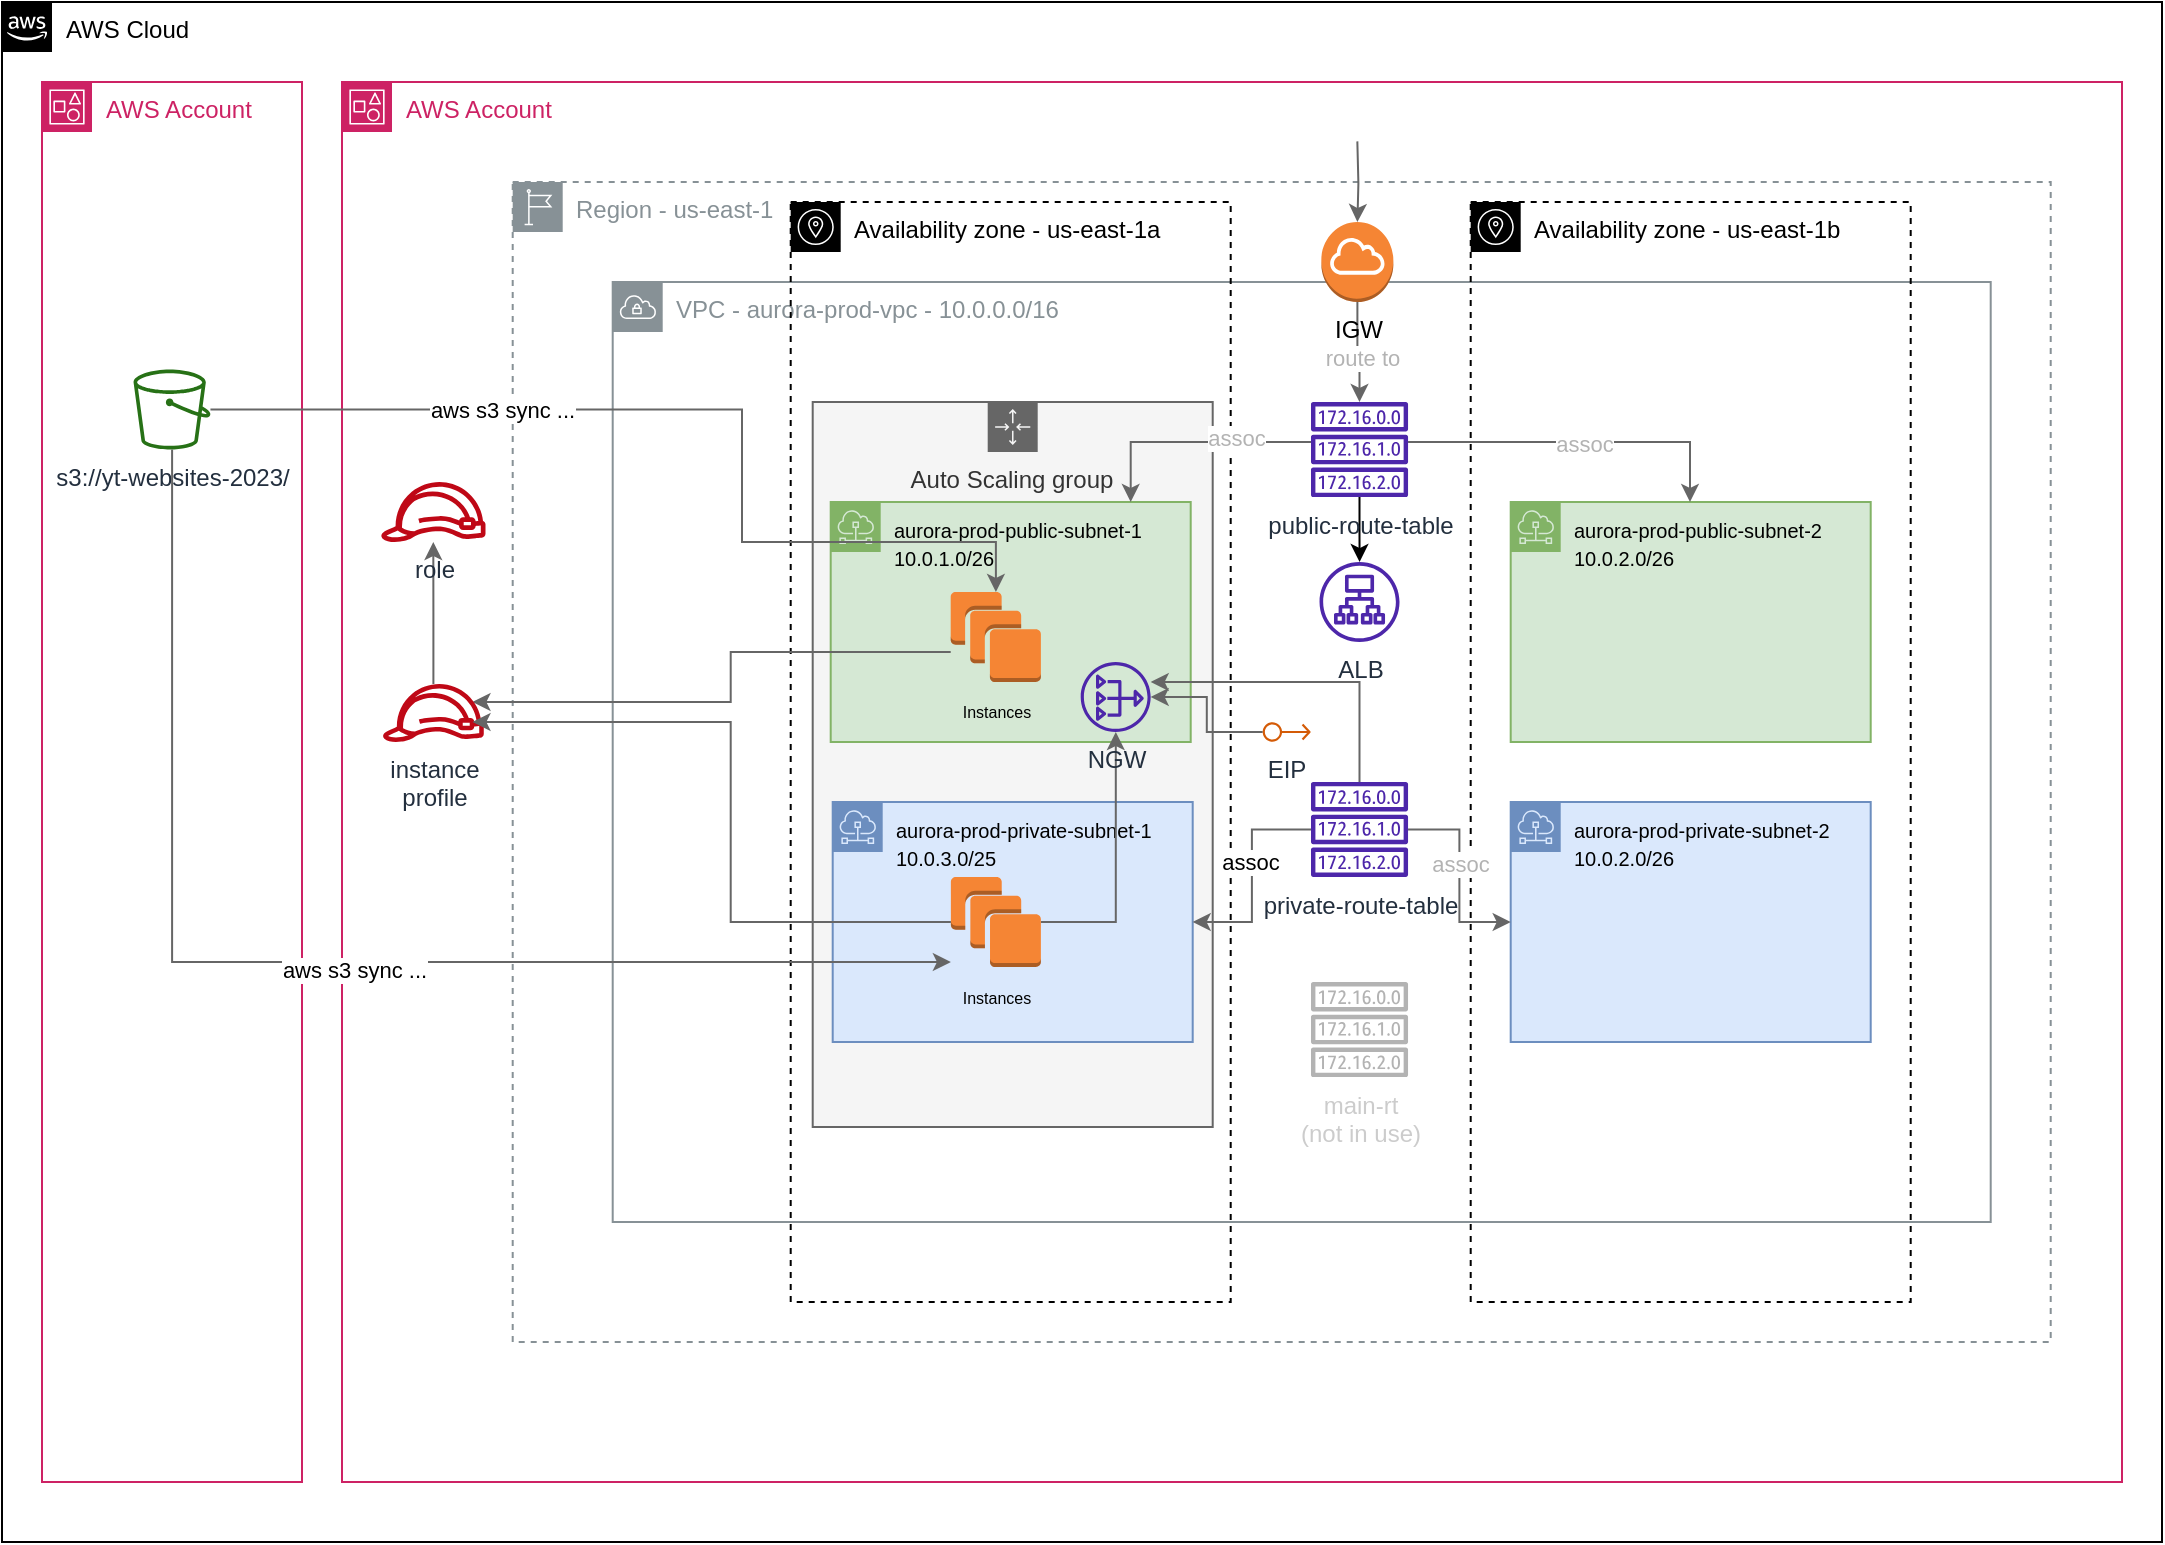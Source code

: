 <mxfile version="21.1.2" type="device">
  <diagram id="Ht1M8jgEwFfnCIfOTk4-" name="Page-1">
    <mxGraphModel dx="645" dy="1306" grid="1" gridSize="10" guides="1" tooltips="1" connect="1" arrows="1" fold="1" page="1" pageScale="1" pageWidth="1169" pageHeight="827" math="0" shadow="0">
      <root>
        <mxCell id="0" />
        <mxCell id="1" parent="0" />
        <mxCell id="UEzPUAAOIrF-is8g5C7q-175" value="AWS Cloud" style="points=[[0,0],[0.25,0],[0.5,0],[0.75,0],[1,0],[1,0.25],[1,0.5],[1,0.75],[1,1],[0.75,1],[0.5,1],[0.25,1],[0,1],[0,0.75],[0,0.5],[0,0.25]];outlineConnect=0;html=1;whiteSpace=wrap;fontSize=12;fontStyle=0;shape=mxgraph.aws4.group;grIcon=mxgraph.aws4.group_aws_cloud_alt;verticalAlign=top;align=left;spacingLeft=30;dashed=0;labelBackgroundColor=#ffffff;container=0;pointerEvents=0;collapsible=0;recursiveResize=0;" parent="1" vertex="1">
          <mxGeometry x="40" y="-490" width="1080" height="770" as="geometry" />
        </mxCell>
        <mxCell id="yBIT4Z-B5Y2RuPXfhLnc-4" value="Region - us-east-1" style="sketch=0;outlineConnect=0;gradientColor=none;html=1;whiteSpace=wrap;fontSize=12;fontStyle=0;shape=mxgraph.aws4.group;grIcon=mxgraph.aws4.group_region;strokeColor=#879196;fillColor=none;verticalAlign=top;align=left;spacingLeft=30;fontColor=#879196;dashed=1;" parent="1" vertex="1">
          <mxGeometry x="295.35" y="-400" width="769" height="580" as="geometry" />
        </mxCell>
        <mxCell id="yBIT4Z-B5Y2RuPXfhLnc-3" value="VPC - aurora-prod-vpc - 10.0.0.0/16" style="sketch=0;outlineConnect=0;gradientColor=none;html=1;whiteSpace=wrap;fontSize=12;fontStyle=0;shape=mxgraph.aws4.group;grIcon=mxgraph.aws4.group_vpc;strokeColor=#879196;fillColor=none;verticalAlign=top;align=left;spacingLeft=30;fontColor=#879196;dashed=0;" parent="1" vertex="1">
          <mxGeometry x="345.35" y="-350" width="689" height="470" as="geometry" />
        </mxCell>
        <mxCell id="yBIT4Z-B5Y2RuPXfhLnc-7" value="Availability zone - us-east-1a" style="sketch=0;outlineConnect=0;html=1;whiteSpace=wrap;fontSize=12;fontStyle=0;shape=mxgraph.aws4.group;grIcon=mxgraph.aws4.group_availability_zone;verticalAlign=top;align=left;spacingLeft=30;dashed=1;fillColor=none;" parent="1" vertex="1">
          <mxGeometry x="434.35" y="-390" width="220" height="550" as="geometry" />
        </mxCell>
        <mxCell id="yBIT4Z-B5Y2RuPXfhLnc-33" value="Auto Scaling group" style="points=[[0,0],[0.25,0],[0.5,0],[0.75,0],[1,0],[1,0.25],[1,0.5],[1,0.75],[1,1],[0.75,1],[0.5,1],[0.25,1],[0,1],[0,0.75],[0,0.5],[0,0.25]];outlineConnect=0;html=1;whiteSpace=wrap;fontSize=12;fontStyle=0;container=0;pointerEvents=0;collapsible=0;recursiveResize=0;shape=mxgraph.aws4.groupCenter;grIcon=mxgraph.aws4.group_auto_scaling_group;grStroke=1;strokeColor=#666666;fillColor=#f5f5f5;verticalAlign=top;align=center;fontColor=#333333;spacingTop=25;" parent="1" vertex="1">
          <mxGeometry x="445.35" y="-290" width="200" height="362.5" as="geometry" />
        </mxCell>
        <mxCell id="yBIT4Z-B5Y2RuPXfhLnc-18" value="&lt;font style=&quot;font-size: 10px;&quot;&gt;aurora-prod-public-subnet-1&lt;br&gt;10.0.1.0/26&lt;/font&gt;" style="sketch=0;outlineConnect=0;html=1;whiteSpace=wrap;fontSize=12;fontStyle=0;shape=mxgraph.aws4.group;grIcon=mxgraph.aws4.group_subnet;strokeColor=#82b366;fillColor=#d5e8d4;verticalAlign=top;align=left;spacingLeft=30;dashed=0;" parent="1" vertex="1">
          <mxGeometry x="454.35" y="-240" width="180" height="120" as="geometry" />
        </mxCell>
        <mxCell id="yBIT4Z-B5Y2RuPXfhLnc-30" value="AWS Account" style="points=[[0,0],[0.25,0],[0.5,0],[0.75,0],[1,0],[1,0.25],[1,0.5],[1,0.75],[1,1],[0.75,1],[0.5,1],[0.25,1],[0,1],[0,0.75],[0,0.5],[0,0.25]];outlineConnect=0;gradientColor=none;html=1;whiteSpace=wrap;fontSize=12;fontStyle=0;container=0;pointerEvents=0;collapsible=0;recursiveResize=0;shape=mxgraph.aws4.group;grIcon=mxgraph.aws4.group_account;strokeColor=#CD2264;fillColor=none;verticalAlign=top;align=left;spacingLeft=30;fontColor=#CD2264;dashed=0;" parent="1" vertex="1">
          <mxGeometry x="210" y="-450" width="890" height="700" as="geometry" />
        </mxCell>
        <mxCell id="q0p64vpD74poB3LRSCTM-2" style="edgeStyle=orthogonalEdgeStyle;rounded=0;orthogonalLoop=1;jettySize=auto;html=1;fillColor=#f5f5f5;strokeColor=#666666;" parent="1" source="yBIT4Z-B5Y2RuPXfhLnc-11" edge="1">
          <mxGeometry relative="1" as="geometry">
            <Array as="points">
              <mxPoint x="404.35" y="-165" />
              <mxPoint x="404.35" y="-140" />
            </Array>
            <mxPoint x="275.236" y="-140" as="targetPoint" />
          </mxGeometry>
        </mxCell>
        <mxCell id="yBIT4Z-B5Y2RuPXfhLnc-11" value="&lt;font style=&quot;font-size: 8px;&quot;&gt;Instances&lt;/font&gt;" style="outlineConnect=0;dashed=0;verticalLabelPosition=bottom;verticalAlign=top;align=center;html=1;shape=mxgraph.aws3.instances;fillColor=#F58534;gradientColor=none;" parent="1" vertex="1">
          <mxGeometry x="514.35" y="-195" width="45.09" height="45" as="geometry" />
        </mxCell>
        <mxCell id="yBIT4Z-B5Y2RuPXfhLnc-29" value="AWS Account" style="points=[[0,0],[0.25,0],[0.5,0],[0.75,0],[1,0],[1,0.25],[1,0.5],[1,0.75],[1,1],[0.75,1],[0.5,1],[0.25,1],[0,1],[0,0.75],[0,0.5],[0,0.25]];outlineConnect=0;gradientColor=none;html=1;whiteSpace=wrap;fontSize=12;fontStyle=0;container=1;pointerEvents=0;collapsible=0;recursiveResize=0;shape=mxgraph.aws4.group;grIcon=mxgraph.aws4.group_account;strokeColor=#CD2264;fillColor=none;verticalAlign=top;align=left;spacingLeft=30;fontColor=#CD2264;dashed=0;" parent="1" vertex="1">
          <mxGeometry x="60" y="-450" width="130" height="700" as="geometry" />
        </mxCell>
        <mxCell id="UEzPUAAOIrF-is8g5C7q-177" value="s3://yt-websites-2023/" style="outlineConnect=0;fontColor=#232F3E;gradientColor=none;fillColor=#277116;strokeColor=none;dashed=0;verticalLabelPosition=bottom;verticalAlign=top;align=center;html=1;fontSize=12;fontStyle=0;aspect=fixed;pointerEvents=1;shape=mxgraph.aws4.bucket;labelBackgroundColor=#ffffff;" parent="yBIT4Z-B5Y2RuPXfhLnc-29" vertex="1">
          <mxGeometry x="45.77" y="143.75" width="38.47" height="40" as="geometry" />
        </mxCell>
        <mxCell id="yBIT4Z-B5Y2RuPXfhLnc-8" value="Availability zone - us-east-1b" style="sketch=0;outlineConnect=0;html=1;whiteSpace=wrap;fontSize=12;fontStyle=0;shape=mxgraph.aws4.group;grIcon=mxgraph.aws4.group_availability_zone;verticalAlign=top;align=left;spacingLeft=30;dashed=1;fillColor=none;" parent="1" vertex="1">
          <mxGeometry x="774.35" y="-390" width="220" height="550" as="geometry" />
        </mxCell>
        <mxCell id="yBIT4Z-B5Y2RuPXfhLnc-20" value="&lt;font style=&quot;font-size: 10px;&quot;&gt;aurora-prod-private-subnet-2&lt;br&gt;10.0.2.0/26&lt;/font&gt;" style="sketch=0;outlineConnect=0;html=1;whiteSpace=wrap;fontSize=12;fontStyle=0;shape=mxgraph.aws4.group;grIcon=mxgraph.aws4.group_subnet;strokeColor=#6c8ebf;fillColor=#dae8fc;verticalAlign=top;align=left;spacingLeft=30;dashed=0;" parent="1" vertex="1">
          <mxGeometry x="794.35" y="-90" width="180" height="120" as="geometry" />
        </mxCell>
        <mxCell id="B61QVHAr3O2ggxZPTqZ4-21" style="edgeStyle=orthogonalEdgeStyle;rounded=0;orthogonalLoop=1;jettySize=auto;html=1;fillColor=#f5f5f5;strokeColor=#666666;" parent="1" source="yBIT4Z-B5Y2RuPXfhLnc-9" target="B61QVHAr3O2ggxZPTqZ4-10" edge="1">
          <mxGeometry relative="1" as="geometry" />
        </mxCell>
        <mxCell id="yBIT4Z-B5Y2RuPXfhLnc-9" value="instance&lt;br&gt;profile" style="sketch=0;outlineConnect=0;fontColor=#232F3E;gradientColor=none;fillColor=#BF0816;strokeColor=none;dashed=0;verticalLabelPosition=bottom;verticalAlign=top;align=center;html=1;fontSize=12;fontStyle=0;aspect=fixed;pointerEvents=1;shape=mxgraph.aws4.role;" parent="1" vertex="1">
          <mxGeometry x="230" y="-149" width="51.4" height="29" as="geometry" />
        </mxCell>
        <mxCell id="yBIT4Z-B5Y2RuPXfhLnc-19" value="&lt;font style=&quot;font-size: 10px;&quot;&gt;aurora-prod-public-subnet-2&lt;br&gt;10.0.2.0/26&lt;/font&gt;" style="sketch=0;outlineConnect=0;html=1;whiteSpace=wrap;fontSize=12;fontStyle=0;shape=mxgraph.aws4.group;grIcon=mxgraph.aws4.group_subnet;strokeColor=#82b366;fillColor=#d5e8d4;verticalAlign=top;align=left;spacingLeft=30;dashed=0;" parent="1" vertex="1">
          <mxGeometry x="794.35" y="-240" width="180" height="120" as="geometry" />
        </mxCell>
        <mxCell id="yBIT4Z-B5Y2RuPXfhLnc-22" value="&lt;font style=&quot;font-size: 10px;&quot;&gt;aurora-prod-private-subnet-1&lt;br&gt;10.0.3.0/25&lt;/font&gt;" style="sketch=0;outlineConnect=0;html=1;whiteSpace=wrap;fontSize=12;fontStyle=0;shape=mxgraph.aws4.group;grIcon=mxgraph.aws4.group_subnet;strokeColor=#6c8ebf;fillColor=#dae8fc;verticalAlign=top;align=left;spacingLeft=30;dashed=0;" parent="1" vertex="1">
          <mxGeometry x="455.35" y="-90" width="180" height="120" as="geometry" />
        </mxCell>
        <mxCell id="B61QVHAr3O2ggxZPTqZ4-1" style="edgeStyle=orthogonalEdgeStyle;rounded=0;orthogonalLoop=1;jettySize=auto;html=1;fillColor=#f5f5f5;strokeColor=#666666;" parent="1" source="yBIT4Z-B5Y2RuPXfhLnc-23" target="q0p64vpD74poB3LRSCTM-6" edge="1">
          <mxGeometry relative="1" as="geometry" />
        </mxCell>
        <mxCell id="yBIT4Z-B5Y2RuPXfhLnc-23" value="&lt;font style=&quot;font-size: 8px;&quot;&gt;Instances&lt;/font&gt;" style="outlineConnect=0;dashed=0;verticalLabelPosition=bottom;verticalAlign=top;align=center;html=1;shape=mxgraph.aws3.instances;fillColor=#F58534;gradientColor=none;" parent="1" vertex="1">
          <mxGeometry x="514.44" y="-52.5" width="45" height="45" as="geometry" />
        </mxCell>
        <mxCell id="q0p64vpD74poB3LRSCTM-1" style="edgeStyle=orthogonalEdgeStyle;rounded=0;orthogonalLoop=1;jettySize=auto;html=1;fillColor=#f5f5f5;strokeColor=#666666;" parent="1" source="yBIT4Z-B5Y2RuPXfhLnc-23" edge="1">
          <mxGeometry relative="1" as="geometry">
            <Array as="points">
              <mxPoint x="404.35" y="-30" />
              <mxPoint x="404.35" y="-130" />
            </Array>
            <mxPoint x="275.236" y="-130" as="targetPoint" />
          </mxGeometry>
        </mxCell>
        <mxCell id="B61QVHAr3O2ggxZPTqZ4-23" style="edgeStyle=orthogonalEdgeStyle;rounded=0;orthogonalLoop=1;jettySize=auto;html=1;fillColor=#f5f5f5;strokeColor=#666666;" parent="1" source="yBIT4Z-B5Y2RuPXfhLnc-5" target="B61QVHAr3O2ggxZPTqZ4-12" edge="1">
          <mxGeometry relative="1" as="geometry" />
        </mxCell>
        <mxCell id="3AZNlneF2ymg2nEj50It-9" value="&lt;font color=&quot;#b3b3b3&quot;&gt;route to&lt;/font&gt;" style="edgeLabel;html=1;align=center;verticalAlign=middle;resizable=0;points=[];" parent="B61QVHAr3O2ggxZPTqZ4-23" vertex="1" connectable="0">
          <mxGeometry x="0.116" y="1" relative="1" as="geometry">
            <mxPoint as="offset" />
          </mxGeometry>
        </mxCell>
        <mxCell id="yBIT4Z-B5Y2RuPXfhLnc-5" value="IGW" style="outlineConnect=0;dashed=0;verticalLabelPosition=bottom;verticalAlign=top;align=center;html=1;shape=mxgraph.aws3.internet_gateway;fillColor=#F58534;gradientColor=none;" parent="1" vertex="1">
          <mxGeometry x="699.67" y="-380" width="36" height="40" as="geometry" />
        </mxCell>
        <mxCell id="fyVgiWQPrQ8uNHqamVW9-3" style="edgeStyle=orthogonalEdgeStyle;rounded=0;orthogonalLoop=1;jettySize=auto;html=1;fillColor=#f5f5f5;strokeColor=#666666;" parent="1" source="fyVgiWQPrQ8uNHqamVW9-2" target="q0p64vpD74poB3LRSCTM-6" edge="1">
          <mxGeometry relative="1" as="geometry" />
        </mxCell>
        <mxCell id="q0p64vpD74poB3LRSCTM-6" value="NGW" style="sketch=0;outlineConnect=0;fontColor=#232F3E;gradientColor=none;fillColor=#4D27AA;strokeColor=none;dashed=0;verticalLabelPosition=bottom;verticalAlign=top;align=center;html=1;fontSize=12;fontStyle=0;aspect=fixed;pointerEvents=1;shape=mxgraph.aws4.nat_gateway;" parent="1" vertex="1">
          <mxGeometry x="579.35" y="-160" width="35" height="35" as="geometry" />
        </mxCell>
        <mxCell id="q0p64vpD74poB3LRSCTM-7" value="ALB" style="sketch=0;outlineConnect=0;fontColor=#232F3E;gradientColor=none;fillColor=#4D27AA;strokeColor=none;dashed=0;verticalLabelPosition=bottom;verticalAlign=top;align=center;html=1;fontSize=12;fontStyle=0;aspect=fixed;pointerEvents=1;shape=mxgraph.aws4.application_load_balancer;" parent="1" vertex="1">
          <mxGeometry x="698.76" y="-210" width="40" height="40" as="geometry" />
        </mxCell>
        <mxCell id="B61QVHAr3O2ggxZPTqZ4-22" style="edgeStyle=orthogonalEdgeStyle;rounded=0;orthogonalLoop=1;jettySize=auto;html=1;fillColor=#f5f5f5;strokeColor=#666666;" parent="1" target="yBIT4Z-B5Y2RuPXfhLnc-5" edge="1">
          <mxGeometry relative="1" as="geometry">
            <mxPoint x="717.67" y="-420.306" as="sourcePoint" />
          </mxGeometry>
        </mxCell>
        <mxCell id="q0p64vpD74poB3LRSCTM-4" style="edgeStyle=orthogonalEdgeStyle;rounded=0;orthogonalLoop=1;jettySize=auto;html=1;fillColor=#f5f5f5;strokeColor=#666666;" parent="1" source="UEzPUAAOIrF-is8g5C7q-177" target="yBIT4Z-B5Y2RuPXfhLnc-23" edge="1">
          <mxGeometry relative="1" as="geometry">
            <Array as="points">
              <mxPoint x="125" y="-10" />
            </Array>
          </mxGeometry>
        </mxCell>
        <mxCell id="B61QVHAr3O2ggxZPTqZ4-8" value="aws s3 sync ..." style="edgeLabel;html=1;align=center;verticalAlign=middle;resizable=0;points=[];" parent="q0p64vpD74poB3LRSCTM-4" vertex="1" connectable="0">
          <mxGeometry x="0.076" y="-4" relative="1" as="geometry">
            <mxPoint x="-1" as="offset" />
          </mxGeometry>
        </mxCell>
        <mxCell id="q0p64vpD74poB3LRSCTM-3" style="edgeStyle=orthogonalEdgeStyle;rounded=0;orthogonalLoop=1;jettySize=auto;html=1;fillColor=#f5f5f5;strokeColor=#666666;" parent="1" source="UEzPUAAOIrF-is8g5C7q-177" target="yBIT4Z-B5Y2RuPXfhLnc-11" edge="1">
          <mxGeometry relative="1" as="geometry">
            <Array as="points">
              <mxPoint x="410" y="-286" />
              <mxPoint x="410" y="-220" />
            </Array>
          </mxGeometry>
        </mxCell>
        <mxCell id="q0p64vpD74poB3LRSCTM-16" value="aws s3 sync ..." style="edgeLabel;html=1;align=center;verticalAlign=middle;resizable=0;points=[];" parent="q0p64vpD74poB3LRSCTM-3" vertex="1" connectable="0">
          <mxGeometry x="0.365" relative="1" as="geometry">
            <mxPoint x="-120" y="-65" as="offset" />
          </mxGeometry>
        </mxCell>
        <mxCell id="B61QVHAr3O2ggxZPTqZ4-10" value="role" style="sketch=0;outlineConnect=0;fontColor=#232F3E;gradientColor=none;fillColor=#BF0816;strokeColor=none;dashed=0;verticalLabelPosition=bottom;verticalAlign=top;align=center;html=1;fontSize=12;fontStyle=0;aspect=fixed;pointerEvents=1;shape=mxgraph.aws4.role;" parent="1" vertex="1">
          <mxGeometry x="229.11" y="-250" width="53.18" height="30" as="geometry" />
        </mxCell>
        <mxCell id="B61QVHAr3O2ggxZPTqZ4-13" style="edgeStyle=orthogonalEdgeStyle;rounded=0;orthogonalLoop=1;jettySize=auto;html=1;fillColor=#f5f5f5;strokeColor=#666666;" parent="1" source="B61QVHAr3O2ggxZPTqZ4-12" target="yBIT4Z-B5Y2RuPXfhLnc-18" edge="1">
          <mxGeometry relative="1" as="geometry">
            <Array as="points">
              <mxPoint x="604.35" y="-270" />
            </Array>
          </mxGeometry>
        </mxCell>
        <mxCell id="3AZNlneF2ymg2nEj50It-6" value="&lt;font color=&quot;#b3b3b3&quot;&gt;assoc&lt;/font&gt;" style="edgeLabel;html=1;align=center;verticalAlign=middle;resizable=0;points=[];" parent="B61QVHAr3O2ggxZPTqZ4-13" vertex="1" connectable="0">
          <mxGeometry x="-0.376" y="-2" relative="1" as="geometry">
            <mxPoint as="offset" />
          </mxGeometry>
        </mxCell>
        <mxCell id="B61QVHAr3O2ggxZPTqZ4-14" style="edgeStyle=orthogonalEdgeStyle;rounded=0;orthogonalLoop=1;jettySize=auto;html=1;fillColor=#f5f5f5;strokeColor=#666666;" parent="1" source="B61QVHAr3O2ggxZPTqZ4-12" target="yBIT4Z-B5Y2RuPXfhLnc-19" edge="1">
          <mxGeometry relative="1" as="geometry">
            <Array as="points">
              <mxPoint x="884" y="-270" />
            </Array>
          </mxGeometry>
        </mxCell>
        <mxCell id="3AZNlneF2ymg2nEj50It-5" value="&lt;font color=&quot;#b3b3b3&quot;&gt;assoc&lt;/font&gt;" style="edgeLabel;html=1;align=center;verticalAlign=middle;resizable=0;points=[];" parent="B61QVHAr3O2ggxZPTqZ4-14" vertex="1" connectable="0">
          <mxGeometry x="0.021" y="-1" relative="1" as="geometry">
            <mxPoint as="offset" />
          </mxGeometry>
        </mxCell>
        <mxCell id="B61QVHAr3O2ggxZPTqZ4-24" style="edgeStyle=orthogonalEdgeStyle;rounded=0;orthogonalLoop=1;jettySize=auto;html=1;" parent="1" source="B61QVHAr3O2ggxZPTqZ4-12" target="q0p64vpD74poB3LRSCTM-7" edge="1">
          <mxGeometry relative="1" as="geometry" />
        </mxCell>
        <mxCell id="B61QVHAr3O2ggxZPTqZ4-12" value="public-route-table" style="sketch=0;outlineConnect=0;fontColor=#232F3E;gradientColor=none;fillColor=#4D27AA;strokeColor=none;dashed=0;verticalLabelPosition=bottom;verticalAlign=top;align=center;html=1;fontSize=12;fontStyle=0;aspect=fixed;pointerEvents=1;shape=mxgraph.aws4.route_table;" parent="1" vertex="1">
          <mxGeometry x="694.35" y="-290" width="48.82" height="47.56" as="geometry" />
        </mxCell>
        <mxCell id="B61QVHAr3O2ggxZPTqZ4-17" style="edgeStyle=orthogonalEdgeStyle;rounded=0;orthogonalLoop=1;jettySize=auto;html=1;fillColor=#f5f5f5;strokeColor=#666666;" parent="1" source="B61QVHAr3O2ggxZPTqZ4-16" target="yBIT4Z-B5Y2RuPXfhLnc-22" edge="1">
          <mxGeometry relative="1" as="geometry" />
        </mxCell>
        <mxCell id="3AZNlneF2ymg2nEj50It-7" value="assoc" style="edgeLabel;html=1;align=center;verticalAlign=middle;resizable=0;points=[];" parent="B61QVHAr3O2ggxZPTqZ4-17" vertex="1" connectable="0">
          <mxGeometry x="0.281" y="-1" relative="1" as="geometry">
            <mxPoint y="-22" as="offset" />
          </mxGeometry>
        </mxCell>
        <mxCell id="B61QVHAr3O2ggxZPTqZ4-18" style="edgeStyle=orthogonalEdgeStyle;rounded=0;orthogonalLoop=1;jettySize=auto;html=1;fillColor=#f5f5f5;strokeColor=#666666;" parent="1" source="B61QVHAr3O2ggxZPTqZ4-16" target="yBIT4Z-B5Y2RuPXfhLnc-20" edge="1">
          <mxGeometry relative="1" as="geometry" />
        </mxCell>
        <mxCell id="3AZNlneF2ymg2nEj50It-8" value="&lt;font color=&quot;#b3b3b3&quot;&gt;assoc&lt;/font&gt;" style="edgeLabel;html=1;align=center;verticalAlign=middle;resizable=0;points=[];" parent="B61QVHAr3O2ggxZPTqZ4-18" vertex="1" connectable="0">
          <mxGeometry x="-0.209" relative="1" as="geometry">
            <mxPoint y="4" as="offset" />
          </mxGeometry>
        </mxCell>
        <mxCell id="B61QVHAr3O2ggxZPTqZ4-20" style="edgeStyle=orthogonalEdgeStyle;rounded=0;orthogonalLoop=1;jettySize=auto;html=1;fillColor=#f5f5f5;strokeColor=#666666;" parent="1" source="B61QVHAr3O2ggxZPTqZ4-16" target="q0p64vpD74poB3LRSCTM-6" edge="1">
          <mxGeometry relative="1" as="geometry">
            <Array as="points">
              <mxPoint x="719" y="-150" />
            </Array>
          </mxGeometry>
        </mxCell>
        <mxCell id="B61QVHAr3O2ggxZPTqZ4-16" value="private-route-table" style="sketch=0;outlineConnect=0;fontColor=#232F3E;gradientColor=none;fillColor=#4D27AA;strokeColor=none;dashed=0;verticalLabelPosition=bottom;verticalAlign=top;align=center;html=1;fontSize=12;fontStyle=0;aspect=fixed;pointerEvents=1;shape=mxgraph.aws4.route_table;" parent="1" vertex="1">
          <mxGeometry x="694.35" y="-100.06" width="48.82" height="47.56" as="geometry" />
        </mxCell>
        <mxCell id="fyVgiWQPrQ8uNHqamVW9-1" value="&lt;font color=&quot;#cccccc&quot;&gt;main-rt&lt;br&gt;(not in use)&lt;/font&gt;" style="sketch=0;outlineConnect=0;fontColor=#232F3E;gradientColor=none;fillColor=#B3B3B3;strokeColor=none;dashed=0;verticalLabelPosition=bottom;verticalAlign=top;align=center;html=1;fontSize=12;fontStyle=0;aspect=fixed;pointerEvents=1;shape=mxgraph.aws4.route_table;" parent="1" vertex="1">
          <mxGeometry x="694.35" width="48.82" height="47.56" as="geometry" />
        </mxCell>
        <mxCell id="fyVgiWQPrQ8uNHqamVW9-2" value="EIP" style="sketch=0;outlineConnect=0;fontColor=#232F3E;gradientColor=none;fillColor=#D45B07;strokeColor=none;dashed=0;verticalLabelPosition=bottom;verticalAlign=top;align=center;html=1;fontSize=12;fontStyle=0;aspect=fixed;pointerEvents=1;shape=mxgraph.aws4.elastic_ip_address;" parent="1" vertex="1">
          <mxGeometry x="670.35" y="-130" width="24" height="10" as="geometry" />
        </mxCell>
      </root>
    </mxGraphModel>
  </diagram>
</mxfile>
